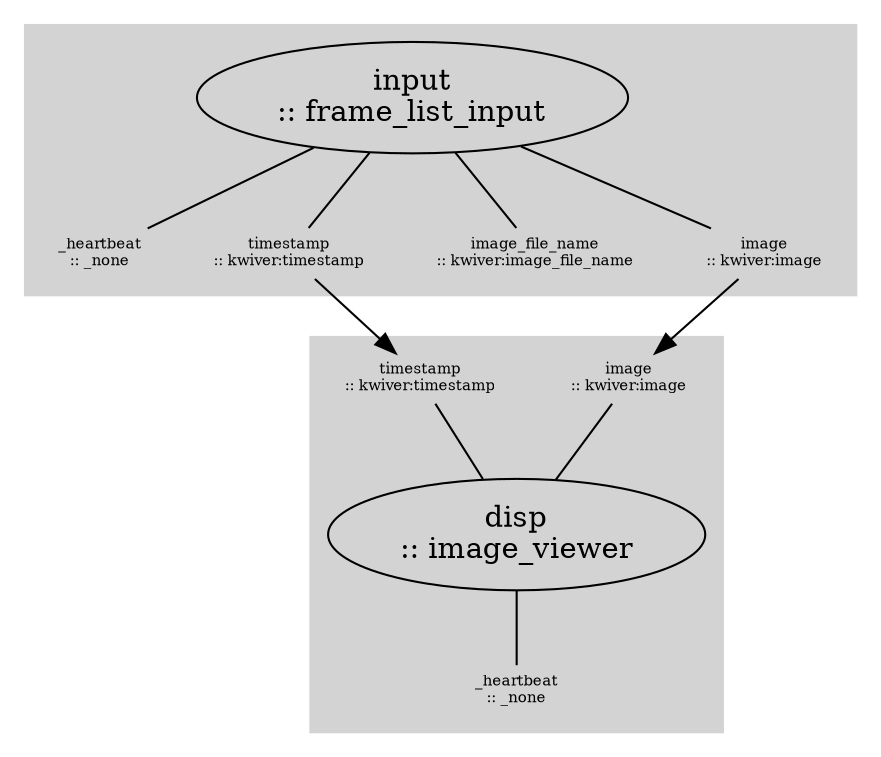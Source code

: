 strict digraph "unnamed" {
clusterrank=local;

subgraph "cluster_disp" {
color=lightgray;style=filled;fillcolor=lightgray;

"disp_main" [label="disp\n:: image_viewer",shape=ellipse,rank=same, href="../sprokit/processes/image_viewer.html"];

"disp_input_image" [label="image\n:: kwiver:image",shape=none,height=0,width=0,fontsize=7];
"disp_input_image" -> "disp_main" [arrowhead=none,color=black];
"disp_input_timestamp" [label="timestamp\n:: kwiver:timestamp",shape=none,height=0,width=0,fontsize=7];
"disp_input_timestamp" -> "disp_main" [arrowhead=none,color=black];

"disp_output__heartbeat" [label="_heartbeat\n:: _none",shape=none,height=0,width=0,fontsize=7];
"disp_main" -> "disp_output__heartbeat" [arrowhead=none,color=black];

}

subgraph "cluster_input" {
color=lightgray;style=filled;fillcolor=lightgray;

"input_main" [label="input\n:: frame_list_input",shape=ellipse,rank=same, href="../sprokit/processes/frame_list_input.html"];


"input_output__heartbeat" [label="_heartbeat\n:: _none",shape=none,height=0,width=0,fontsize=7];
"input_main" -> "input_output__heartbeat" [arrowhead=none,color=black];
"input_output_image" [label="image\n:: kwiver:image",shape=none,height=0,width=0,fontsize=7];
"input_main" -> "input_output_image" [arrowhead=none,color=black];
"input_output_image_file_name" [label="image_file_name\n:: kwiver:image_file_name",shape=none,height=0,width=0,fontsize=7];
"input_main" -> "input_output_image_file_name" [arrowhead=none,color=black];
"input_output_timestamp" [label="timestamp\n:: kwiver:timestamp",shape=none,height=0,width=0,fontsize=7];
"input_main" -> "input_output_timestamp" [arrowhead=none,color=black];

}

"input_output_image" -> "disp_input_image" [minlen=1,color=black,weight=1];
"input_output_timestamp" -> "disp_input_timestamp" [minlen=1,color=black,weight=1];

}